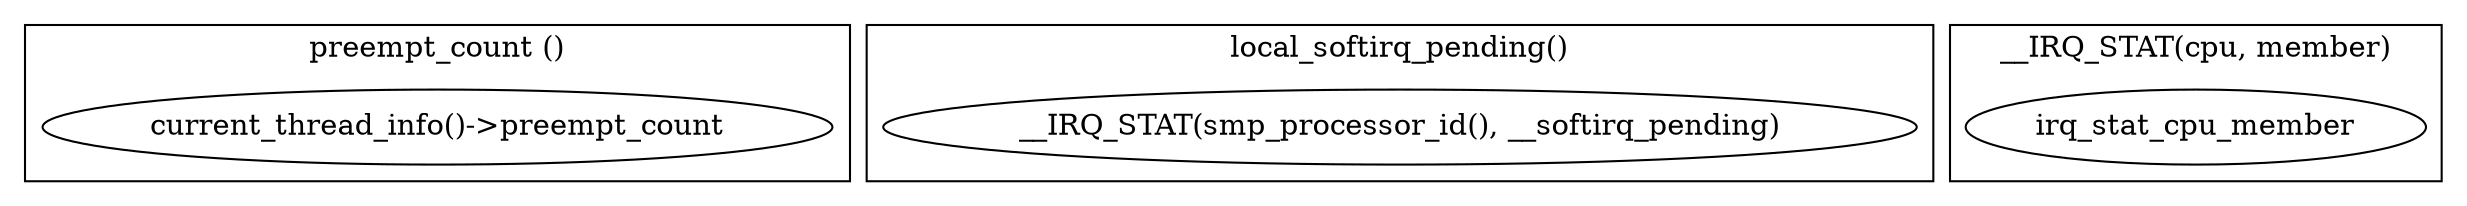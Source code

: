 digraph preempt_h{
        subgraph cluster_preempt_count{
                label="preempt_count ()";
                current_thread_info_preempt_count[label="current_thread_info()->preempt_count"];
        }

        subgraph cluster_local_softirq_pending{
                label="local_softirq_pending()";
                __IRQ_STAT[label="__IRQ_STAT(smp_processor_id(), __softirq_pending)"];
        }

        subgraph cluster___IRQ_STAT{
                label="__IRQ_STAT(cpu, member)";
                irq_stat_cpu_member[label="irq_stat_cpu_member"];
        }
}
